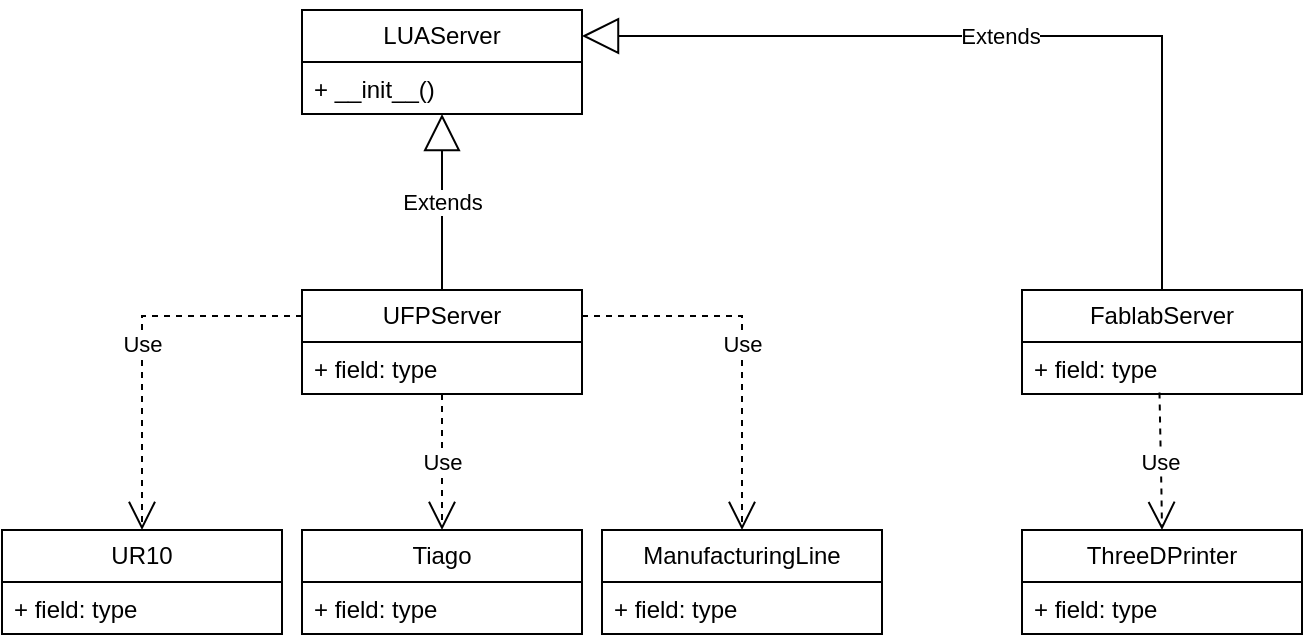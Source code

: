 <mxfile version="21.0.6" type="device"><diagram name="Page-1" id="I7q2A4R8TG-XDnPvdfb8"><mxGraphModel dx="1358" dy="663" grid="1" gridSize="10" guides="1" tooltips="1" connect="1" arrows="1" fold="1" page="1" pageScale="1" pageWidth="827" pageHeight="1169" math="0" shadow="0"><root><mxCell id="0"/><mxCell id="1" parent="0"/><mxCell id="kk9BTgeiDw46SMgo7Nwe-1" value="LUAServer&lt;br&gt;" style="swimlane;fontStyle=0;childLayout=stackLayout;horizontal=1;startSize=26;fillColor=none;horizontalStack=0;resizeParent=1;resizeParentMax=0;resizeLast=0;collapsible=1;marginBottom=0;whiteSpace=wrap;html=1;" parent="1" vertex="1"><mxGeometry x="190" y="100" width="140" height="52" as="geometry"/></mxCell><mxCell id="kk9BTgeiDw46SMgo7Nwe-4" value="+ __init__()" style="text;strokeColor=none;fillColor=none;align=left;verticalAlign=top;spacingLeft=4;spacingRight=4;overflow=hidden;rotatable=0;points=[[0,0.5],[1,0.5]];portConstraint=eastwest;whiteSpace=wrap;html=1;" parent="kk9BTgeiDw46SMgo7Nwe-1" vertex="1"><mxGeometry y="26" width="140" height="26" as="geometry"/></mxCell><mxCell id="kk9BTgeiDw46SMgo7Nwe-5" value="UFPServer" style="swimlane;fontStyle=0;childLayout=stackLayout;horizontal=1;startSize=26;fillColor=none;horizontalStack=0;resizeParent=1;resizeParentMax=0;resizeLast=0;collapsible=1;marginBottom=0;whiteSpace=wrap;html=1;" parent="1" vertex="1"><mxGeometry x="190" y="240" width="140" height="52" as="geometry"/></mxCell><mxCell id="kk9BTgeiDw46SMgo7Nwe-6" value="+ field: type" style="text;strokeColor=none;fillColor=none;align=left;verticalAlign=top;spacingLeft=4;spacingRight=4;overflow=hidden;rotatable=0;points=[[0,0.5],[1,0.5]];portConstraint=eastwest;whiteSpace=wrap;html=1;" parent="kk9BTgeiDw46SMgo7Nwe-5" vertex="1"><mxGeometry y="26" width="140" height="26" as="geometry"/></mxCell><mxCell id="kk9BTgeiDw46SMgo7Nwe-7" value="FablabServer" style="swimlane;fontStyle=0;childLayout=stackLayout;horizontal=1;startSize=26;fillColor=none;horizontalStack=0;resizeParent=1;resizeParentMax=0;resizeLast=0;collapsible=1;marginBottom=0;whiteSpace=wrap;html=1;" parent="1" vertex="1"><mxGeometry x="550" y="240" width="140" height="52" as="geometry"/></mxCell><mxCell id="kk9BTgeiDw46SMgo7Nwe-8" value="+ field: type" style="text;strokeColor=none;fillColor=none;align=left;verticalAlign=top;spacingLeft=4;spacingRight=4;overflow=hidden;rotatable=0;points=[[0,0.5],[1,0.5]];portConstraint=eastwest;whiteSpace=wrap;html=1;" parent="kk9BTgeiDw46SMgo7Nwe-7" vertex="1"><mxGeometry y="26" width="140" height="26" as="geometry"/></mxCell><mxCell id="kk9BTgeiDw46SMgo7Nwe-15" value="Extends" style="endArrow=block;endSize=16;endFill=0;html=1;rounded=0;exitX=0.5;exitY=0;exitDx=0;exitDy=0;" parent="1" source="kk9BTgeiDw46SMgo7Nwe-5" target="kk9BTgeiDw46SMgo7Nwe-1" edge="1"><mxGeometry width="160" relative="1" as="geometry"><mxPoint x="260" y="220" as="sourcePoint"/><mxPoint x="420" y="220" as="targetPoint"/></mxGeometry></mxCell><mxCell id="kk9BTgeiDw46SMgo7Nwe-16" value="Extends" style="endArrow=block;endSize=16;endFill=0;html=1;rounded=0;exitX=0.5;exitY=0;exitDx=0;exitDy=0;entryX=1;entryY=0.25;entryDx=0;entryDy=0;" parent="1" source="kk9BTgeiDw46SMgo7Nwe-7" target="kk9BTgeiDw46SMgo7Nwe-1" edge="1"><mxGeometry width="160" relative="1" as="geometry"><mxPoint x="270" y="250" as="sourcePoint"/><mxPoint x="270" y="162" as="targetPoint"/><Array as="points"><mxPoint x="620" y="113"/></Array></mxGeometry></mxCell><mxCell id="5OlZzw5b9QLWKvoxquYF-1" value="Use" style="endArrow=open;endSize=12;dashed=1;html=1;rounded=0;exitX=0;exitY=0.25;exitDx=0;exitDy=0;entryX=0.5;entryY=0;entryDx=0;entryDy=0;" edge="1" parent="1" source="kk9BTgeiDw46SMgo7Nwe-5" target="5OlZzw5b9QLWKvoxquYF-2"><mxGeometry width="160" relative="1" as="geometry"><mxPoint x="260" y="310" as="sourcePoint"/><mxPoint x="200" y="340" as="targetPoint"/><Array as="points"><mxPoint x="110" y="253"/></Array></mxGeometry></mxCell><mxCell id="5OlZzw5b9QLWKvoxquYF-2" value="UR10" style="swimlane;fontStyle=0;childLayout=stackLayout;horizontal=1;startSize=26;fillColor=none;horizontalStack=0;resizeParent=1;resizeParentMax=0;resizeLast=0;collapsible=1;marginBottom=0;whiteSpace=wrap;html=1;" vertex="1" parent="1"><mxGeometry x="40" y="360" width="140" height="52" as="geometry"/></mxCell><mxCell id="5OlZzw5b9QLWKvoxquYF-3" value="+ field: type" style="text;strokeColor=none;fillColor=none;align=left;verticalAlign=top;spacingLeft=4;spacingRight=4;overflow=hidden;rotatable=0;points=[[0,0.5],[1,0.5]];portConstraint=eastwest;whiteSpace=wrap;html=1;" vertex="1" parent="5OlZzw5b9QLWKvoxquYF-2"><mxGeometry y="26" width="140" height="26" as="geometry"/></mxCell><mxCell id="5OlZzw5b9QLWKvoxquYF-4" value="Tiago" style="swimlane;fontStyle=0;childLayout=stackLayout;horizontal=1;startSize=26;fillColor=none;horizontalStack=0;resizeParent=1;resizeParentMax=0;resizeLast=0;collapsible=1;marginBottom=0;whiteSpace=wrap;html=1;" vertex="1" parent="1"><mxGeometry x="190" y="360" width="140" height="52" as="geometry"/></mxCell><mxCell id="5OlZzw5b9QLWKvoxquYF-5" value="+ field: type" style="text;strokeColor=none;fillColor=none;align=left;verticalAlign=top;spacingLeft=4;spacingRight=4;overflow=hidden;rotatable=0;points=[[0,0.5],[1,0.5]];portConstraint=eastwest;whiteSpace=wrap;html=1;" vertex="1" parent="5OlZzw5b9QLWKvoxquYF-4"><mxGeometry y="26" width="140" height="26" as="geometry"/></mxCell><mxCell id="5OlZzw5b9QLWKvoxquYF-6" value="Use" style="endArrow=open;endSize=12;dashed=1;html=1;rounded=0;exitX=0.5;exitY=1;exitDx=0;exitDy=0;entryX=0.5;entryY=0;entryDx=0;entryDy=0;" edge="1" parent="1" source="kk9BTgeiDw46SMgo7Nwe-5" target="5OlZzw5b9QLWKvoxquYF-4"><mxGeometry width="160" relative="1" as="geometry"><mxPoint x="200" y="263" as="sourcePoint"/><mxPoint x="120" y="370" as="targetPoint"/><Array as="points"><mxPoint x="260" y="330"/></Array></mxGeometry></mxCell><mxCell id="5OlZzw5b9QLWKvoxquYF-7" value="ManufacturingLine" style="swimlane;fontStyle=0;childLayout=stackLayout;horizontal=1;startSize=26;fillColor=none;horizontalStack=0;resizeParent=1;resizeParentMax=0;resizeLast=0;collapsible=1;marginBottom=0;whiteSpace=wrap;html=1;" vertex="1" parent="1"><mxGeometry x="340" y="360" width="140" height="52" as="geometry"/></mxCell><mxCell id="5OlZzw5b9QLWKvoxquYF-8" value="+ field: type" style="text;strokeColor=none;fillColor=none;align=left;verticalAlign=top;spacingLeft=4;spacingRight=4;overflow=hidden;rotatable=0;points=[[0,0.5],[1,0.5]];portConstraint=eastwest;whiteSpace=wrap;html=1;" vertex="1" parent="5OlZzw5b9QLWKvoxquYF-7"><mxGeometry y="26" width="140" height="26" as="geometry"/></mxCell><mxCell id="5OlZzw5b9QLWKvoxquYF-9" value="Use" style="endArrow=open;endSize=12;dashed=1;html=1;rounded=0;exitX=1;exitY=0.25;exitDx=0;exitDy=0;entryX=0.5;entryY=0;entryDx=0;entryDy=0;" edge="1" parent="1" source="kk9BTgeiDw46SMgo7Nwe-5" target="5OlZzw5b9QLWKvoxquYF-7"><mxGeometry width="160" relative="1" as="geometry"><mxPoint x="270" y="302" as="sourcePoint"/><mxPoint x="270" y="370" as="targetPoint"/><Array as="points"><mxPoint x="410" y="253"/></Array></mxGeometry></mxCell><mxCell id="5OlZzw5b9QLWKvoxquYF-10" value="ThreeDPrinter" style="swimlane;fontStyle=0;childLayout=stackLayout;horizontal=1;startSize=26;fillColor=none;horizontalStack=0;resizeParent=1;resizeParentMax=0;resizeLast=0;collapsible=1;marginBottom=0;whiteSpace=wrap;html=1;" vertex="1" parent="1"><mxGeometry x="550" y="360" width="140" height="52" as="geometry"/></mxCell><mxCell id="5OlZzw5b9QLWKvoxquYF-11" value="+ field: type" style="text;strokeColor=none;fillColor=none;align=left;verticalAlign=top;spacingLeft=4;spacingRight=4;overflow=hidden;rotatable=0;points=[[0,0.5],[1,0.5]];portConstraint=eastwest;whiteSpace=wrap;html=1;" vertex="1" parent="5OlZzw5b9QLWKvoxquYF-10"><mxGeometry y="26" width="140" height="26" as="geometry"/></mxCell><mxCell id="5OlZzw5b9QLWKvoxquYF-12" value="Use" style="endArrow=open;endSize=12;dashed=1;html=1;rounded=0;exitX=0.491;exitY=0.973;exitDx=0;exitDy=0;exitPerimeter=0;" edge="1" parent="1" source="kk9BTgeiDw46SMgo7Nwe-8"><mxGeometry width="160" relative="1" as="geometry"><mxPoint x="619.71" y="302" as="sourcePoint"/><mxPoint x="620" y="360" as="targetPoint"/><Array as="points"><mxPoint x="619.71" y="340"/></Array></mxGeometry></mxCell></root></mxGraphModel></diagram></mxfile>